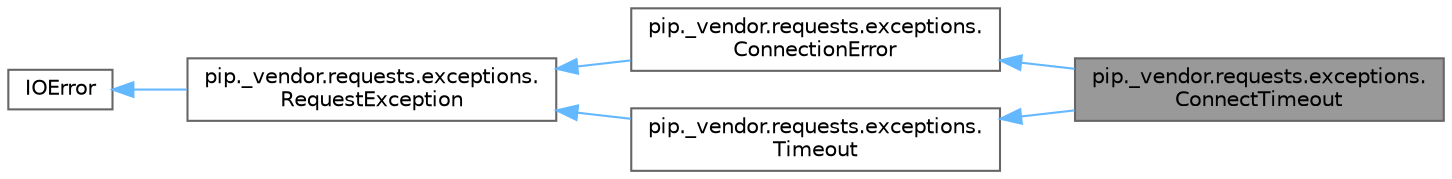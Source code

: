 digraph "pip._vendor.requests.exceptions.ConnectTimeout"
{
 // LATEX_PDF_SIZE
  bgcolor="transparent";
  edge [fontname=Helvetica,fontsize=10,labelfontname=Helvetica,labelfontsize=10];
  node [fontname=Helvetica,fontsize=10,shape=box,height=0.2,width=0.4];
  rankdir="LR";
  Node1 [id="Node000001",label="pip._vendor.requests.exceptions.\lConnectTimeout",height=0.2,width=0.4,color="gray40", fillcolor="grey60", style="filled", fontcolor="black",tooltip=" "];
  Node2 -> Node1 [id="edge1_Node000001_Node000002",dir="back",color="steelblue1",style="solid",tooltip=" "];
  Node2 [id="Node000002",label="pip._vendor.requests.exceptions.\lConnectionError",height=0.2,width=0.4,color="gray40", fillcolor="white", style="filled",URL="$classpip_1_1__vendor_1_1requests_1_1exceptions_1_1_connection_error.html",tooltip=" "];
  Node3 -> Node2 [id="edge2_Node000002_Node000003",dir="back",color="steelblue1",style="solid",tooltip=" "];
  Node3 [id="Node000003",label="pip._vendor.requests.exceptions.\lRequestException",height=0.2,width=0.4,color="gray40", fillcolor="white", style="filled",URL="$classpip_1_1__vendor_1_1requests_1_1exceptions_1_1_request_exception.html",tooltip=" "];
  Node4 -> Node3 [id="edge3_Node000003_Node000004",dir="back",color="steelblue1",style="solid",tooltip=" "];
  Node4 [id="Node000004",label="IOError",height=0.2,width=0.4,color="gray40", fillcolor="white", style="filled",tooltip=" "];
  Node5 -> Node1 [id="edge4_Node000001_Node000005",dir="back",color="steelblue1",style="solid",tooltip=" "];
  Node5 [id="Node000005",label="pip._vendor.requests.exceptions.\lTimeout",height=0.2,width=0.4,color="gray40", fillcolor="white", style="filled",URL="$classpip_1_1__vendor_1_1requests_1_1exceptions_1_1_timeout.html",tooltip=" "];
  Node3 -> Node5 [id="edge5_Node000005_Node000003",dir="back",color="steelblue1",style="solid",tooltip=" "];
}
